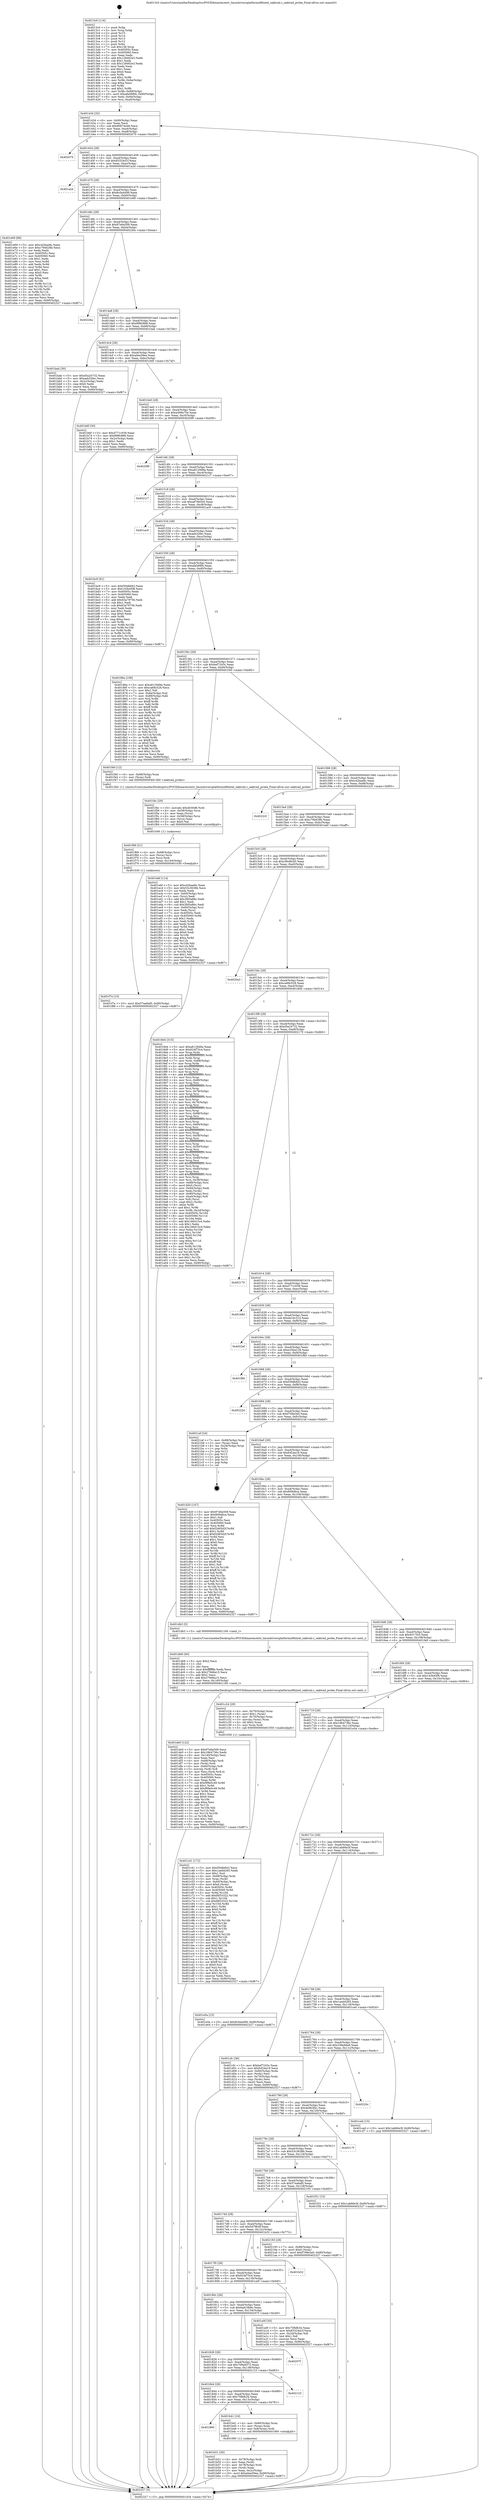 digraph "0x4013c0" {
  label = "0x4013c0 (/mnt/c/Users/mathe/Desktop/tcc/POCII/binaries/extr_linuxdriversplatformx86intel_oaktrail.c_oaktrail_probe_Final-ollvm.out::main(0))"
  labelloc = "t"
  node[shape=record]

  Entry [label="",width=0.3,height=0.3,shape=circle,fillcolor=black,style=filled]
  "0x401434" [label="{
     0x401434 [32]\l
     | [instrs]\l
     &nbsp;&nbsp;0x401434 \<+6\>: mov -0x90(%rbp),%eax\l
     &nbsp;&nbsp;0x40143a \<+2\>: mov %eax,%ecx\l
     &nbsp;&nbsp;0x40143c \<+6\>: sub $0x8067dcb8,%ecx\l
     &nbsp;&nbsp;0x401442 \<+6\>: mov %eax,-0xa4(%rbp)\l
     &nbsp;&nbsp;0x401448 \<+6\>: mov %ecx,-0xa8(%rbp)\l
     &nbsp;&nbsp;0x40144e \<+6\>: je 0000000000402070 \<main+0xcb0\>\l
  }"]
  "0x402070" [label="{
     0x402070\l
  }", style=dashed]
  "0x401454" [label="{
     0x401454 [28]\l
     | [instrs]\l
     &nbsp;&nbsp;0x401454 \<+5\>: jmp 0000000000401459 \<main+0x99\>\l
     &nbsp;&nbsp;0x401459 \<+6\>: mov -0xa4(%rbp),%eax\l
     &nbsp;&nbsp;0x40145f \<+5\>: sub $0x83324d1f,%eax\l
     &nbsp;&nbsp;0x401464 \<+6\>: mov %eax,-0xac(%rbp)\l
     &nbsp;&nbsp;0x40146a \<+6\>: je 0000000000401a2d \<main+0x66d\>\l
  }"]
  Exit [label="",width=0.3,height=0.3,shape=circle,fillcolor=black,style=filled,peripheries=2]
  "0x401a2d" [label="{
     0x401a2d\l
  }", style=dashed]
  "0x401470" [label="{
     0x401470 [28]\l
     | [instrs]\l
     &nbsp;&nbsp;0x401470 \<+5\>: jmp 0000000000401475 \<main+0xb5\>\l
     &nbsp;&nbsp;0x401475 \<+6\>: mov -0xa4(%rbp),%eax\l
     &nbsp;&nbsp;0x40147b \<+5\>: sub $0x8c0a4499,%eax\l
     &nbsp;&nbsp;0x401480 \<+6\>: mov %eax,-0xb0(%rbp)\l
     &nbsp;&nbsp;0x401486 \<+6\>: je 0000000000401e69 \<main+0xaa9\>\l
  }"]
  "0x401f7e" [label="{
     0x401f7e [15]\l
     | [instrs]\l
     &nbsp;&nbsp;0x401f7e \<+10\>: movl $0x57ea6af0,-0x90(%rbp)\l
     &nbsp;&nbsp;0x401f88 \<+5\>: jmp 0000000000402327 \<main+0xf67\>\l
  }"]
  "0x401e69" [label="{
     0x401e69 [86]\l
     | [instrs]\l
     &nbsp;&nbsp;0x401e69 \<+5\>: mov $0xc42bae8c,%eax\l
     &nbsp;&nbsp;0x401e6e \<+5\>: mov $0xc79d428b,%ecx\l
     &nbsp;&nbsp;0x401e73 \<+2\>: xor %edx,%edx\l
     &nbsp;&nbsp;0x401e75 \<+7\>: mov 0x40505c,%esi\l
     &nbsp;&nbsp;0x401e7c \<+7\>: mov 0x405060,%edi\l
     &nbsp;&nbsp;0x401e83 \<+3\>: sub $0x1,%edx\l
     &nbsp;&nbsp;0x401e86 \<+3\>: mov %esi,%r8d\l
     &nbsp;&nbsp;0x401e89 \<+3\>: add %edx,%r8d\l
     &nbsp;&nbsp;0x401e8c \<+4\>: imul %r8d,%esi\l
     &nbsp;&nbsp;0x401e90 \<+3\>: and $0x1,%esi\l
     &nbsp;&nbsp;0x401e93 \<+3\>: cmp $0x0,%esi\l
     &nbsp;&nbsp;0x401e96 \<+4\>: sete %r9b\l
     &nbsp;&nbsp;0x401e9a \<+3\>: cmp $0xa,%edi\l
     &nbsp;&nbsp;0x401e9d \<+4\>: setl %r10b\l
     &nbsp;&nbsp;0x401ea1 \<+3\>: mov %r9b,%r11b\l
     &nbsp;&nbsp;0x401ea4 \<+3\>: and %r10b,%r11b\l
     &nbsp;&nbsp;0x401ea7 \<+3\>: xor %r10b,%r9b\l
     &nbsp;&nbsp;0x401eaa \<+3\>: or %r9b,%r11b\l
     &nbsp;&nbsp;0x401ead \<+4\>: test $0x1,%r11b\l
     &nbsp;&nbsp;0x401eb1 \<+3\>: cmovne %ecx,%eax\l
     &nbsp;&nbsp;0x401eb4 \<+6\>: mov %eax,-0x90(%rbp)\l
     &nbsp;&nbsp;0x401eba \<+5\>: jmp 0000000000402327 \<main+0xf67\>\l
  }"]
  "0x40148c" [label="{
     0x40148c [28]\l
     | [instrs]\l
     &nbsp;&nbsp;0x40148c \<+5\>: jmp 0000000000401491 \<main+0xd1\>\l
     &nbsp;&nbsp;0x401491 \<+6\>: mov -0xa4(%rbp),%eax\l
     &nbsp;&nbsp;0x401497 \<+5\>: sub $0x97e6a509,%eax\l
     &nbsp;&nbsp;0x40149c \<+6\>: mov %eax,-0xb4(%rbp)\l
     &nbsp;&nbsp;0x4014a2 \<+6\>: je 000000000040226a \<main+0xeaa\>\l
  }"]
  "0x401f69" [label="{
     0x401f69 [21]\l
     | [instrs]\l
     &nbsp;&nbsp;0x401f69 \<+4\>: mov -0x68(%rbp),%rcx\l
     &nbsp;&nbsp;0x401f6d \<+3\>: mov (%rcx),%rcx\l
     &nbsp;&nbsp;0x401f70 \<+3\>: mov %rcx,%rdi\l
     &nbsp;&nbsp;0x401f73 \<+6\>: mov %eax,-0x144(%rbp)\l
     &nbsp;&nbsp;0x401f79 \<+5\>: call 0000000000401030 \<free@plt\>\l
     | [calls]\l
     &nbsp;&nbsp;0x401030 \{1\} (unknown)\l
  }"]
  "0x40226a" [label="{
     0x40226a\l
  }", style=dashed]
  "0x4014a8" [label="{
     0x4014a8 [28]\l
     | [instrs]\l
     &nbsp;&nbsp;0x4014a8 \<+5\>: jmp 00000000004014ad \<main+0xed\>\l
     &nbsp;&nbsp;0x4014ad \<+6\>: mov -0xa4(%rbp),%eax\l
     &nbsp;&nbsp;0x4014b3 \<+5\>: sub $0x9f9fc888,%eax\l
     &nbsp;&nbsp;0x4014b8 \<+6\>: mov %eax,-0xb8(%rbp)\l
     &nbsp;&nbsp;0x4014be \<+6\>: je 0000000000401bab \<main+0x7eb\>\l
  }"]
  "0x401f4c" [label="{
     0x401f4c [29]\l
     | [instrs]\l
     &nbsp;&nbsp;0x401f4c \<+10\>: movabs $0x4030d6,%rdi\l
     &nbsp;&nbsp;0x401f56 \<+4\>: mov -0x58(%rbp),%rcx\l
     &nbsp;&nbsp;0x401f5a \<+2\>: mov %eax,(%rcx)\l
     &nbsp;&nbsp;0x401f5c \<+4\>: mov -0x58(%rbp),%rcx\l
     &nbsp;&nbsp;0x401f60 \<+2\>: mov (%rcx),%esi\l
     &nbsp;&nbsp;0x401f62 \<+2\>: mov $0x0,%al\l
     &nbsp;&nbsp;0x401f64 \<+5\>: call 0000000000401040 \<printf@plt\>\l
     | [calls]\l
     &nbsp;&nbsp;0x401040 \{1\} (unknown)\l
  }"]
  "0x401bab" [label="{
     0x401bab [30]\l
     | [instrs]\l
     &nbsp;&nbsp;0x401bab \<+5\>: mov $0xd5a24732,%eax\l
     &nbsp;&nbsp;0x401bb0 \<+5\>: mov $0xaeb32fec,%ecx\l
     &nbsp;&nbsp;0x401bb5 \<+3\>: mov -0x2c(%rbp),%edx\l
     &nbsp;&nbsp;0x401bb8 \<+3\>: cmp $0x0,%edx\l
     &nbsp;&nbsp;0x401bbb \<+3\>: cmove %ecx,%eax\l
     &nbsp;&nbsp;0x401bbe \<+6\>: mov %eax,-0x90(%rbp)\l
     &nbsp;&nbsp;0x401bc4 \<+5\>: jmp 0000000000402327 \<main+0xf67\>\l
  }"]
  "0x4014c4" [label="{
     0x4014c4 [28]\l
     | [instrs]\l
     &nbsp;&nbsp;0x4014c4 \<+5\>: jmp 00000000004014c9 \<main+0x109\>\l
     &nbsp;&nbsp;0x4014c9 \<+6\>: mov -0xa4(%rbp),%eax\l
     &nbsp;&nbsp;0x4014cf \<+5\>: sub $0xa0ee59ee,%eax\l
     &nbsp;&nbsp;0x4014d4 \<+6\>: mov %eax,-0xbc(%rbp)\l
     &nbsp;&nbsp;0x4014da \<+6\>: je 0000000000401b6f \<main+0x7af\>\l
  }"]
  "0x401de0" [label="{
     0x401de0 [122]\l
     | [instrs]\l
     &nbsp;&nbsp;0x401de0 \<+5\>: mov $0x97e6a509,%ecx\l
     &nbsp;&nbsp;0x401de5 \<+5\>: mov $0x1864736c,%edx\l
     &nbsp;&nbsp;0x401dea \<+6\>: mov -0x140(%rbp),%esi\l
     &nbsp;&nbsp;0x401df0 \<+3\>: imul %eax,%esi\l
     &nbsp;&nbsp;0x401df3 \<+4\>: mov -0x68(%rbp),%rdi\l
     &nbsp;&nbsp;0x401df7 \<+3\>: mov (%rdi),%rdi\l
     &nbsp;&nbsp;0x401dfa \<+4\>: mov -0x60(%rbp),%r8\l
     &nbsp;&nbsp;0x401dfe \<+3\>: movslq (%r8),%r8\l
     &nbsp;&nbsp;0x401e01 \<+4\>: mov %esi,(%rdi,%r8,4)\l
     &nbsp;&nbsp;0x401e05 \<+7\>: mov 0x40505c,%eax\l
     &nbsp;&nbsp;0x401e0c \<+7\>: mov 0x405060,%esi\l
     &nbsp;&nbsp;0x401e13 \<+3\>: mov %eax,%r9d\l
     &nbsp;&nbsp;0x401e16 \<+7\>: sub $0xf99e0c49,%r9d\l
     &nbsp;&nbsp;0x401e1d \<+4\>: sub $0x1,%r9d\l
     &nbsp;&nbsp;0x401e21 \<+7\>: add $0xf99e0c49,%r9d\l
     &nbsp;&nbsp;0x401e28 \<+4\>: imul %r9d,%eax\l
     &nbsp;&nbsp;0x401e2c \<+3\>: and $0x1,%eax\l
     &nbsp;&nbsp;0x401e2f \<+3\>: cmp $0x0,%eax\l
     &nbsp;&nbsp;0x401e32 \<+4\>: sete %r10b\l
     &nbsp;&nbsp;0x401e36 \<+3\>: cmp $0xa,%esi\l
     &nbsp;&nbsp;0x401e39 \<+4\>: setl %r11b\l
     &nbsp;&nbsp;0x401e3d \<+3\>: mov %r10b,%bl\l
     &nbsp;&nbsp;0x401e40 \<+3\>: and %r11b,%bl\l
     &nbsp;&nbsp;0x401e43 \<+3\>: xor %r11b,%r10b\l
     &nbsp;&nbsp;0x401e46 \<+3\>: or %r10b,%bl\l
     &nbsp;&nbsp;0x401e49 \<+3\>: test $0x1,%bl\l
     &nbsp;&nbsp;0x401e4c \<+3\>: cmovne %edx,%ecx\l
     &nbsp;&nbsp;0x401e4f \<+6\>: mov %ecx,-0x90(%rbp)\l
     &nbsp;&nbsp;0x401e55 \<+5\>: jmp 0000000000402327 \<main+0xf67\>\l
  }"]
  "0x401b6f" [label="{
     0x401b6f [30]\l
     | [instrs]\l
     &nbsp;&nbsp;0x401b6f \<+5\>: mov $0xd771c039,%eax\l
     &nbsp;&nbsp;0x401b74 \<+5\>: mov $0x9f9fc888,%ecx\l
     &nbsp;&nbsp;0x401b79 \<+3\>: mov -0x2c(%rbp),%edx\l
     &nbsp;&nbsp;0x401b7c \<+3\>: cmp $0x1,%edx\l
     &nbsp;&nbsp;0x401b7f \<+3\>: cmovl %ecx,%eax\l
     &nbsp;&nbsp;0x401b82 \<+6\>: mov %eax,-0x90(%rbp)\l
     &nbsp;&nbsp;0x401b88 \<+5\>: jmp 0000000000402327 \<main+0xf67\>\l
  }"]
  "0x4014e0" [label="{
     0x4014e0 [28]\l
     | [instrs]\l
     &nbsp;&nbsp;0x4014e0 \<+5\>: jmp 00000000004014e5 \<main+0x125\>\l
     &nbsp;&nbsp;0x4014e5 \<+6\>: mov -0xa4(%rbp),%eax\l
     &nbsp;&nbsp;0x4014eb \<+5\>: sub $0xa499a75e,%eax\l
     &nbsp;&nbsp;0x4014f0 \<+6\>: mov %eax,-0xc0(%rbp)\l
     &nbsp;&nbsp;0x4014f6 \<+6\>: je 00000000004020f9 \<main+0xd39\>\l
  }"]
  "0x401db8" [label="{
     0x401db8 [40]\l
     | [instrs]\l
     &nbsp;&nbsp;0x401db8 \<+5\>: mov $0x2,%ecx\l
     &nbsp;&nbsp;0x401dbd \<+1\>: cltd\l
     &nbsp;&nbsp;0x401dbe \<+2\>: idiv %ecx\l
     &nbsp;&nbsp;0x401dc0 \<+6\>: imul $0xfffffffe,%edx,%ecx\l
     &nbsp;&nbsp;0x401dc6 \<+6\>: sub $0x279d6a15,%ecx\l
     &nbsp;&nbsp;0x401dcc \<+3\>: add $0x1,%ecx\l
     &nbsp;&nbsp;0x401dcf \<+6\>: add $0x279d6a15,%ecx\l
     &nbsp;&nbsp;0x401dd5 \<+6\>: mov %ecx,-0x140(%rbp)\l
     &nbsp;&nbsp;0x401ddb \<+5\>: call 0000000000401160 \<next_i\>\l
     | [calls]\l
     &nbsp;&nbsp;0x401160 \{1\} (/mnt/c/Users/mathe/Desktop/tcc/POCII/binaries/extr_linuxdriversplatformx86intel_oaktrail.c_oaktrail_probe_Final-ollvm.out::next_i)\l
  }"]
  "0x4020f9" [label="{
     0x4020f9\l
  }", style=dashed]
  "0x4014fc" [label="{
     0x4014fc [28]\l
     | [instrs]\l
     &nbsp;&nbsp;0x4014fc \<+5\>: jmp 0000000000401501 \<main+0x141\>\l
     &nbsp;&nbsp;0x401501 \<+6\>: mov -0xa4(%rbp),%eax\l
     &nbsp;&nbsp;0x401507 \<+5\>: sub $0xa8129d9a,%eax\l
     &nbsp;&nbsp;0x40150c \<+6\>: mov %eax,-0xc4(%rbp)\l
     &nbsp;&nbsp;0x401512 \<+6\>: je 00000000004021c7 \<main+0xe07\>\l
  }"]
  "0x401c41" [label="{
     0x401c41 [172]\l
     | [instrs]\l
     &nbsp;&nbsp;0x401c41 \<+5\>: mov $0xf30db843,%ecx\l
     &nbsp;&nbsp;0x401c46 \<+5\>: mov $0x1aed4265,%edx\l
     &nbsp;&nbsp;0x401c4b \<+3\>: mov $0x1,%sil\l
     &nbsp;&nbsp;0x401c4e \<+4\>: mov -0x68(%rbp),%rdi\l
     &nbsp;&nbsp;0x401c52 \<+3\>: mov %rax,(%rdi)\l
     &nbsp;&nbsp;0x401c55 \<+4\>: mov -0x60(%rbp),%rax\l
     &nbsp;&nbsp;0x401c59 \<+6\>: movl $0x0,(%rax)\l
     &nbsp;&nbsp;0x401c5f \<+8\>: mov 0x40505c,%r8d\l
     &nbsp;&nbsp;0x401c67 \<+8\>: mov 0x405060,%r9d\l
     &nbsp;&nbsp;0x401c6f \<+3\>: mov %r8d,%r10d\l
     &nbsp;&nbsp;0x401c72 \<+7\>: add $0xfdf33322,%r10d\l
     &nbsp;&nbsp;0x401c79 \<+4\>: sub $0x1,%r10d\l
     &nbsp;&nbsp;0x401c7d \<+7\>: sub $0xfdf33322,%r10d\l
     &nbsp;&nbsp;0x401c84 \<+4\>: imul %r10d,%r8d\l
     &nbsp;&nbsp;0x401c88 \<+4\>: and $0x1,%r8d\l
     &nbsp;&nbsp;0x401c8c \<+4\>: cmp $0x0,%r8d\l
     &nbsp;&nbsp;0x401c90 \<+4\>: sete %r11b\l
     &nbsp;&nbsp;0x401c94 \<+4\>: cmp $0xa,%r9d\l
     &nbsp;&nbsp;0x401c98 \<+3\>: setl %bl\l
     &nbsp;&nbsp;0x401c9b \<+3\>: mov %r11b,%r14b\l
     &nbsp;&nbsp;0x401c9e \<+4\>: xor $0xff,%r14b\l
     &nbsp;&nbsp;0x401ca2 \<+3\>: mov %bl,%r15b\l
     &nbsp;&nbsp;0x401ca5 \<+4\>: xor $0xff,%r15b\l
     &nbsp;&nbsp;0x401ca9 \<+4\>: xor $0x0,%sil\l
     &nbsp;&nbsp;0x401cad \<+3\>: mov %r14b,%r12b\l
     &nbsp;&nbsp;0x401cb0 \<+4\>: and $0x0,%r12b\l
     &nbsp;&nbsp;0x401cb4 \<+3\>: and %sil,%r11b\l
     &nbsp;&nbsp;0x401cb7 \<+3\>: mov %r15b,%r13b\l
     &nbsp;&nbsp;0x401cba \<+4\>: and $0x0,%r13b\l
     &nbsp;&nbsp;0x401cbe \<+3\>: and %sil,%bl\l
     &nbsp;&nbsp;0x401cc1 \<+3\>: or %r11b,%r12b\l
     &nbsp;&nbsp;0x401cc4 \<+3\>: or %bl,%r13b\l
     &nbsp;&nbsp;0x401cc7 \<+3\>: xor %r13b,%r12b\l
     &nbsp;&nbsp;0x401cca \<+3\>: or %r15b,%r14b\l
     &nbsp;&nbsp;0x401ccd \<+4\>: xor $0xff,%r14b\l
     &nbsp;&nbsp;0x401cd1 \<+4\>: or $0x0,%sil\l
     &nbsp;&nbsp;0x401cd5 \<+3\>: and %sil,%r14b\l
     &nbsp;&nbsp;0x401cd8 \<+3\>: or %r14b,%r12b\l
     &nbsp;&nbsp;0x401cdb \<+4\>: test $0x1,%r12b\l
     &nbsp;&nbsp;0x401cdf \<+3\>: cmovne %edx,%ecx\l
     &nbsp;&nbsp;0x401ce2 \<+6\>: mov %ecx,-0x90(%rbp)\l
     &nbsp;&nbsp;0x401ce8 \<+5\>: jmp 0000000000402327 \<main+0xf67\>\l
  }"]
  "0x4021c7" [label="{
     0x4021c7\l
  }", style=dashed]
  "0x401518" [label="{
     0x401518 [28]\l
     | [instrs]\l
     &nbsp;&nbsp;0x401518 \<+5\>: jmp 000000000040151d \<main+0x15d\>\l
     &nbsp;&nbsp;0x40151d \<+6\>: mov -0xa4(%rbp),%eax\l
     &nbsp;&nbsp;0x401523 \<+5\>: sub $0xa878b5c0,%eax\l
     &nbsp;&nbsp;0x401528 \<+6\>: mov %eax,-0xc8(%rbp)\l
     &nbsp;&nbsp;0x40152e \<+6\>: je 0000000000401ac0 \<main+0x700\>\l
  }"]
  "0x401b51" [label="{
     0x401b51 [30]\l
     | [instrs]\l
     &nbsp;&nbsp;0x401b51 \<+4\>: mov -0x78(%rbp),%rdi\l
     &nbsp;&nbsp;0x401b55 \<+2\>: mov %eax,(%rdi)\l
     &nbsp;&nbsp;0x401b57 \<+4\>: mov -0x78(%rbp),%rdi\l
     &nbsp;&nbsp;0x401b5b \<+2\>: mov (%rdi),%eax\l
     &nbsp;&nbsp;0x401b5d \<+3\>: mov %eax,-0x2c(%rbp)\l
     &nbsp;&nbsp;0x401b60 \<+10\>: movl $0xa0ee59ee,-0x90(%rbp)\l
     &nbsp;&nbsp;0x401b6a \<+5\>: jmp 0000000000402327 \<main+0xf67\>\l
  }"]
  "0x401ac0" [label="{
     0x401ac0\l
  }", style=dashed]
  "0x401534" [label="{
     0x401534 [28]\l
     | [instrs]\l
     &nbsp;&nbsp;0x401534 \<+5\>: jmp 0000000000401539 \<main+0x179\>\l
     &nbsp;&nbsp;0x401539 \<+6\>: mov -0xa4(%rbp),%eax\l
     &nbsp;&nbsp;0x40153f \<+5\>: sub $0xaeb32fec,%eax\l
     &nbsp;&nbsp;0x401544 \<+6\>: mov %eax,-0xcc(%rbp)\l
     &nbsp;&nbsp;0x40154a \<+6\>: je 0000000000401bc9 \<main+0x809\>\l
  }"]
  "0x401860" [label="{
     0x401860\l
  }", style=dashed]
  "0x401bc9" [label="{
     0x401bc9 [91]\l
     | [instrs]\l
     &nbsp;&nbsp;0x401bc9 \<+5\>: mov $0xf30db843,%eax\l
     &nbsp;&nbsp;0x401bce \<+5\>: mov $0x143b45f8,%ecx\l
     &nbsp;&nbsp;0x401bd3 \<+7\>: mov 0x40505c,%edx\l
     &nbsp;&nbsp;0x401bda \<+7\>: mov 0x405060,%esi\l
     &nbsp;&nbsp;0x401be1 \<+2\>: mov %edx,%edi\l
     &nbsp;&nbsp;0x401be3 \<+6\>: add $0x63a79756,%edi\l
     &nbsp;&nbsp;0x401be9 \<+3\>: sub $0x1,%edi\l
     &nbsp;&nbsp;0x401bec \<+6\>: sub $0x63a79756,%edi\l
     &nbsp;&nbsp;0x401bf2 \<+3\>: imul %edi,%edx\l
     &nbsp;&nbsp;0x401bf5 \<+3\>: and $0x1,%edx\l
     &nbsp;&nbsp;0x401bf8 \<+3\>: cmp $0x0,%edx\l
     &nbsp;&nbsp;0x401bfb \<+4\>: sete %r8b\l
     &nbsp;&nbsp;0x401bff \<+3\>: cmp $0xa,%esi\l
     &nbsp;&nbsp;0x401c02 \<+4\>: setl %r9b\l
     &nbsp;&nbsp;0x401c06 \<+3\>: mov %r8b,%r10b\l
     &nbsp;&nbsp;0x401c09 \<+3\>: and %r9b,%r10b\l
     &nbsp;&nbsp;0x401c0c \<+3\>: xor %r9b,%r8b\l
     &nbsp;&nbsp;0x401c0f \<+3\>: or %r8b,%r10b\l
     &nbsp;&nbsp;0x401c12 \<+4\>: test $0x1,%r10b\l
     &nbsp;&nbsp;0x401c16 \<+3\>: cmovne %ecx,%eax\l
     &nbsp;&nbsp;0x401c19 \<+6\>: mov %eax,-0x90(%rbp)\l
     &nbsp;&nbsp;0x401c1f \<+5\>: jmp 0000000000402327 \<main+0xf67\>\l
  }"]
  "0x401550" [label="{
     0x401550 [28]\l
     | [instrs]\l
     &nbsp;&nbsp;0x401550 \<+5\>: jmp 0000000000401555 \<main+0x195\>\l
     &nbsp;&nbsp;0x401555 \<+6\>: mov -0xa4(%rbp),%eax\l
     &nbsp;&nbsp;0x40155b \<+5\>: sub $0xafa588f4,%eax\l
     &nbsp;&nbsp;0x401560 \<+6\>: mov %eax,-0xd0(%rbp)\l
     &nbsp;&nbsp;0x401566 \<+6\>: je 000000000040186a \<main+0x4aa\>\l
  }"]
  "0x401b41" [label="{
     0x401b41 [16]\l
     | [instrs]\l
     &nbsp;&nbsp;0x401b41 \<+4\>: mov -0x80(%rbp),%rax\l
     &nbsp;&nbsp;0x401b45 \<+3\>: mov (%rax),%rax\l
     &nbsp;&nbsp;0x401b48 \<+4\>: mov 0x8(%rax),%rdi\l
     &nbsp;&nbsp;0x401b4c \<+5\>: call 0000000000401060 \<atoi@plt\>\l
     | [calls]\l
     &nbsp;&nbsp;0x401060 \{1\} (unknown)\l
  }"]
  "0x40186a" [label="{
     0x40186a [106]\l
     | [instrs]\l
     &nbsp;&nbsp;0x40186a \<+5\>: mov $0xa8129d9a,%eax\l
     &nbsp;&nbsp;0x40186f \<+5\>: mov $0xca68c528,%ecx\l
     &nbsp;&nbsp;0x401874 \<+2\>: mov $0x1,%dl\l
     &nbsp;&nbsp;0x401876 \<+7\>: mov -0x8a(%rbp),%sil\l
     &nbsp;&nbsp;0x40187d \<+7\>: mov -0x89(%rbp),%dil\l
     &nbsp;&nbsp;0x401884 \<+3\>: mov %sil,%r8b\l
     &nbsp;&nbsp;0x401887 \<+4\>: xor $0xff,%r8b\l
     &nbsp;&nbsp;0x40188b \<+3\>: mov %dil,%r9b\l
     &nbsp;&nbsp;0x40188e \<+4\>: xor $0xff,%r9b\l
     &nbsp;&nbsp;0x401892 \<+3\>: xor $0x0,%dl\l
     &nbsp;&nbsp;0x401895 \<+3\>: mov %r8b,%r10b\l
     &nbsp;&nbsp;0x401898 \<+4\>: and $0x0,%r10b\l
     &nbsp;&nbsp;0x40189c \<+3\>: and %dl,%sil\l
     &nbsp;&nbsp;0x40189f \<+3\>: mov %r9b,%r11b\l
     &nbsp;&nbsp;0x4018a2 \<+4\>: and $0x0,%r11b\l
     &nbsp;&nbsp;0x4018a6 \<+3\>: and %dl,%dil\l
     &nbsp;&nbsp;0x4018a9 \<+3\>: or %sil,%r10b\l
     &nbsp;&nbsp;0x4018ac \<+3\>: or %dil,%r11b\l
     &nbsp;&nbsp;0x4018af \<+3\>: xor %r11b,%r10b\l
     &nbsp;&nbsp;0x4018b2 \<+3\>: or %r9b,%r8b\l
     &nbsp;&nbsp;0x4018b5 \<+4\>: xor $0xff,%r8b\l
     &nbsp;&nbsp;0x4018b9 \<+3\>: or $0x0,%dl\l
     &nbsp;&nbsp;0x4018bc \<+3\>: and %dl,%r8b\l
     &nbsp;&nbsp;0x4018bf \<+3\>: or %r8b,%r10b\l
     &nbsp;&nbsp;0x4018c2 \<+4\>: test $0x1,%r10b\l
     &nbsp;&nbsp;0x4018c6 \<+3\>: cmovne %ecx,%eax\l
     &nbsp;&nbsp;0x4018c9 \<+6\>: mov %eax,-0x90(%rbp)\l
     &nbsp;&nbsp;0x4018cf \<+5\>: jmp 0000000000402327 \<main+0xf67\>\l
  }"]
  "0x40156c" [label="{
     0x40156c [28]\l
     | [instrs]\l
     &nbsp;&nbsp;0x40156c \<+5\>: jmp 0000000000401571 \<main+0x1b1\>\l
     &nbsp;&nbsp;0x401571 \<+6\>: mov -0xa4(%rbp),%eax\l
     &nbsp;&nbsp;0x401577 \<+5\>: sub $0xbef7243c,%eax\l
     &nbsp;&nbsp;0x40157c \<+6\>: mov %eax,-0xd4(%rbp)\l
     &nbsp;&nbsp;0x401582 \<+6\>: je 0000000000401f40 \<main+0xb80\>\l
  }"]
  "0x402327" [label="{
     0x402327 [5]\l
     | [instrs]\l
     &nbsp;&nbsp;0x402327 \<+5\>: jmp 0000000000401434 \<main+0x74\>\l
  }"]
  "0x4013c0" [label="{
     0x4013c0 [116]\l
     | [instrs]\l
     &nbsp;&nbsp;0x4013c0 \<+1\>: push %rbp\l
     &nbsp;&nbsp;0x4013c1 \<+3\>: mov %rsp,%rbp\l
     &nbsp;&nbsp;0x4013c4 \<+2\>: push %r15\l
     &nbsp;&nbsp;0x4013c6 \<+2\>: push %r14\l
     &nbsp;&nbsp;0x4013c8 \<+2\>: push %r13\l
     &nbsp;&nbsp;0x4013ca \<+2\>: push %r12\l
     &nbsp;&nbsp;0x4013cc \<+1\>: push %rbx\l
     &nbsp;&nbsp;0x4013cd \<+7\>: sub $0x138,%rsp\l
     &nbsp;&nbsp;0x4013d4 \<+7\>: mov 0x40505c,%eax\l
     &nbsp;&nbsp;0x4013db \<+7\>: mov 0x405060,%ecx\l
     &nbsp;&nbsp;0x4013e2 \<+2\>: mov %eax,%edx\l
     &nbsp;&nbsp;0x4013e4 \<+6\>: add $0x128462e3,%edx\l
     &nbsp;&nbsp;0x4013ea \<+3\>: sub $0x1,%edx\l
     &nbsp;&nbsp;0x4013ed \<+6\>: sub $0x128462e3,%edx\l
     &nbsp;&nbsp;0x4013f3 \<+3\>: imul %edx,%eax\l
     &nbsp;&nbsp;0x4013f6 \<+3\>: and $0x1,%eax\l
     &nbsp;&nbsp;0x4013f9 \<+3\>: cmp $0x0,%eax\l
     &nbsp;&nbsp;0x4013fc \<+4\>: sete %r8b\l
     &nbsp;&nbsp;0x401400 \<+4\>: and $0x1,%r8b\l
     &nbsp;&nbsp;0x401404 \<+7\>: mov %r8b,-0x8a(%rbp)\l
     &nbsp;&nbsp;0x40140b \<+3\>: cmp $0xa,%ecx\l
     &nbsp;&nbsp;0x40140e \<+4\>: setl %r8b\l
     &nbsp;&nbsp;0x401412 \<+4\>: and $0x1,%r8b\l
     &nbsp;&nbsp;0x401416 \<+7\>: mov %r8b,-0x89(%rbp)\l
     &nbsp;&nbsp;0x40141d \<+10\>: movl $0xafa588f4,-0x90(%rbp)\l
     &nbsp;&nbsp;0x401427 \<+6\>: mov %edi,-0x94(%rbp)\l
     &nbsp;&nbsp;0x40142d \<+7\>: mov %rsi,-0xa0(%rbp)\l
  }"]
  "0x401844" [label="{
     0x401844 [28]\l
     | [instrs]\l
     &nbsp;&nbsp;0x401844 \<+5\>: jmp 0000000000401849 \<main+0x489\>\l
     &nbsp;&nbsp;0x401849 \<+6\>: mov -0xa4(%rbp),%eax\l
     &nbsp;&nbsp;0x40184f \<+5\>: sub $0x75fbfb34,%eax\l
     &nbsp;&nbsp;0x401854 \<+6\>: mov %eax,-0x13c(%rbp)\l
     &nbsp;&nbsp;0x40185a \<+6\>: je 0000000000401b41 \<main+0x781\>\l
  }"]
  "0x401f40" [label="{
     0x401f40 [12]\l
     | [instrs]\l
     &nbsp;&nbsp;0x401f40 \<+4\>: mov -0x68(%rbp),%rax\l
     &nbsp;&nbsp;0x401f44 \<+3\>: mov (%rax),%rdi\l
     &nbsp;&nbsp;0x401f47 \<+5\>: call 00000000004013b0 \<oaktrail_probe\>\l
     | [calls]\l
     &nbsp;&nbsp;0x4013b0 \{1\} (/mnt/c/Users/mathe/Desktop/tcc/POCII/binaries/extr_linuxdriversplatformx86intel_oaktrail.c_oaktrail_probe_Final-ollvm.out::oaktrail_probe)\l
  }"]
  "0x401588" [label="{
     0x401588 [28]\l
     | [instrs]\l
     &nbsp;&nbsp;0x401588 \<+5\>: jmp 000000000040158d \<main+0x1cd\>\l
     &nbsp;&nbsp;0x40158d \<+6\>: mov -0xa4(%rbp),%eax\l
     &nbsp;&nbsp;0x401593 \<+5\>: sub $0xc42bae8c,%eax\l
     &nbsp;&nbsp;0x401598 \<+6\>: mov %eax,-0xd8(%rbp)\l
     &nbsp;&nbsp;0x40159e \<+6\>: je 00000000004022c5 \<main+0xf05\>\l
  }"]
  "0x402123" [label="{
     0x402123\l
  }", style=dashed]
  "0x4022c5" [label="{
     0x4022c5\l
  }", style=dashed]
  "0x4015a4" [label="{
     0x4015a4 [28]\l
     | [instrs]\l
     &nbsp;&nbsp;0x4015a4 \<+5\>: jmp 00000000004015a9 \<main+0x1e9\>\l
     &nbsp;&nbsp;0x4015a9 \<+6\>: mov -0xa4(%rbp),%eax\l
     &nbsp;&nbsp;0x4015af \<+5\>: sub $0xc79d428b,%eax\l
     &nbsp;&nbsp;0x4015b4 \<+6\>: mov %eax,-0xdc(%rbp)\l
     &nbsp;&nbsp;0x4015ba \<+6\>: je 0000000000401ebf \<main+0xaff\>\l
  }"]
  "0x401828" [label="{
     0x401828 [28]\l
     | [instrs]\l
     &nbsp;&nbsp;0x401828 \<+5\>: jmp 000000000040182d \<main+0x46d\>\l
     &nbsp;&nbsp;0x40182d \<+6\>: mov -0xa4(%rbp),%eax\l
     &nbsp;&nbsp;0x401833 \<+5\>: sub $0x709a9372,%eax\l
     &nbsp;&nbsp;0x401838 \<+6\>: mov %eax,-0x138(%rbp)\l
     &nbsp;&nbsp;0x40183e \<+6\>: je 0000000000402123 \<main+0xd63\>\l
  }"]
  "0x401ebf" [label="{
     0x401ebf [114]\l
     | [instrs]\l
     &nbsp;&nbsp;0x401ebf \<+5\>: mov $0xc42bae8c,%eax\l
     &nbsp;&nbsp;0x401ec4 \<+5\>: mov $0x53c3638b,%ecx\l
     &nbsp;&nbsp;0x401ec9 \<+2\>: xor %edx,%edx\l
     &nbsp;&nbsp;0x401ecb \<+4\>: mov -0x60(%rbp),%rsi\l
     &nbsp;&nbsp;0x401ecf \<+2\>: mov (%rsi),%edi\l
     &nbsp;&nbsp;0x401ed1 \<+6\>: add $0x3fd5a86c,%edi\l
     &nbsp;&nbsp;0x401ed7 \<+3\>: add $0x1,%edi\l
     &nbsp;&nbsp;0x401eda \<+6\>: sub $0x3fd5a86c,%edi\l
     &nbsp;&nbsp;0x401ee0 \<+4\>: mov -0x60(%rbp),%rsi\l
     &nbsp;&nbsp;0x401ee4 \<+2\>: mov %edi,(%rsi)\l
     &nbsp;&nbsp;0x401ee6 \<+7\>: mov 0x40505c,%edi\l
     &nbsp;&nbsp;0x401eed \<+8\>: mov 0x405060,%r8d\l
     &nbsp;&nbsp;0x401ef5 \<+3\>: sub $0x1,%edx\l
     &nbsp;&nbsp;0x401ef8 \<+3\>: mov %edi,%r9d\l
     &nbsp;&nbsp;0x401efb \<+3\>: add %edx,%r9d\l
     &nbsp;&nbsp;0x401efe \<+4\>: imul %r9d,%edi\l
     &nbsp;&nbsp;0x401f02 \<+3\>: and $0x1,%edi\l
     &nbsp;&nbsp;0x401f05 \<+3\>: cmp $0x0,%edi\l
     &nbsp;&nbsp;0x401f08 \<+4\>: sete %r10b\l
     &nbsp;&nbsp;0x401f0c \<+4\>: cmp $0xa,%r8d\l
     &nbsp;&nbsp;0x401f10 \<+4\>: setl %r11b\l
     &nbsp;&nbsp;0x401f14 \<+3\>: mov %r10b,%bl\l
     &nbsp;&nbsp;0x401f17 \<+3\>: and %r11b,%bl\l
     &nbsp;&nbsp;0x401f1a \<+3\>: xor %r11b,%r10b\l
     &nbsp;&nbsp;0x401f1d \<+3\>: or %r10b,%bl\l
     &nbsp;&nbsp;0x401f20 \<+3\>: test $0x1,%bl\l
     &nbsp;&nbsp;0x401f23 \<+3\>: cmovne %ecx,%eax\l
     &nbsp;&nbsp;0x401f26 \<+6\>: mov %eax,-0x90(%rbp)\l
     &nbsp;&nbsp;0x401f2c \<+5\>: jmp 0000000000402327 \<main+0xf67\>\l
  }"]
  "0x4015c0" [label="{
     0x4015c0 [28]\l
     | [instrs]\l
     &nbsp;&nbsp;0x4015c0 \<+5\>: jmp 00000000004015c5 \<main+0x205\>\l
     &nbsp;&nbsp;0x4015c5 \<+6\>: mov -0xa4(%rbp),%eax\l
     &nbsp;&nbsp;0x4015cb \<+5\>: sub $0xc9b48c45,%eax\l
     &nbsp;&nbsp;0x4015d0 \<+6\>: mov %eax,-0xe0(%rbp)\l
     &nbsp;&nbsp;0x4015d6 \<+6\>: je 00000000004020a3 \<main+0xce3\>\l
  }"]
  "0x40207f" [label="{
     0x40207f\l
  }", style=dashed]
  "0x4020a3" [label="{
     0x4020a3\l
  }", style=dashed]
  "0x4015dc" [label="{
     0x4015dc [28]\l
     | [instrs]\l
     &nbsp;&nbsp;0x4015dc \<+5\>: jmp 00000000004015e1 \<main+0x221\>\l
     &nbsp;&nbsp;0x4015e1 \<+6\>: mov -0xa4(%rbp),%eax\l
     &nbsp;&nbsp;0x4015e7 \<+5\>: sub $0xca68c528,%eax\l
     &nbsp;&nbsp;0x4015ec \<+6\>: mov %eax,-0xe4(%rbp)\l
     &nbsp;&nbsp;0x4015f2 \<+6\>: je 00000000004018d4 \<main+0x514\>\l
  }"]
  "0x40180c" [label="{
     0x40180c [28]\l
     | [instrs]\l
     &nbsp;&nbsp;0x40180c \<+5\>: jmp 0000000000401811 \<main+0x451\>\l
     &nbsp;&nbsp;0x401811 \<+6\>: mov -0xa4(%rbp),%eax\l
     &nbsp;&nbsp;0x401817 \<+5\>: sub $0x6ad19b9c,%eax\l
     &nbsp;&nbsp;0x40181c \<+6\>: mov %eax,-0x134(%rbp)\l
     &nbsp;&nbsp;0x401822 \<+6\>: je 000000000040207f \<main+0xcbf\>\l
  }"]
  "0x4018d4" [label="{
     0x4018d4 [315]\l
     | [instrs]\l
     &nbsp;&nbsp;0x4018d4 \<+5\>: mov $0xa8129d9a,%eax\l
     &nbsp;&nbsp;0x4018d9 \<+5\>: mov $0x624f75c4,%ecx\l
     &nbsp;&nbsp;0x4018de \<+3\>: mov %rsp,%rdx\l
     &nbsp;&nbsp;0x4018e1 \<+4\>: add $0xfffffffffffffff0,%rdx\l
     &nbsp;&nbsp;0x4018e5 \<+3\>: mov %rdx,%rsp\l
     &nbsp;&nbsp;0x4018e8 \<+7\>: mov %rdx,-0x88(%rbp)\l
     &nbsp;&nbsp;0x4018ef \<+3\>: mov %rsp,%rdx\l
     &nbsp;&nbsp;0x4018f2 \<+4\>: add $0xfffffffffffffff0,%rdx\l
     &nbsp;&nbsp;0x4018f6 \<+3\>: mov %rdx,%rsp\l
     &nbsp;&nbsp;0x4018f9 \<+3\>: mov %rsp,%rsi\l
     &nbsp;&nbsp;0x4018fc \<+4\>: add $0xfffffffffffffff0,%rsi\l
     &nbsp;&nbsp;0x401900 \<+3\>: mov %rsi,%rsp\l
     &nbsp;&nbsp;0x401903 \<+4\>: mov %rsi,-0x80(%rbp)\l
     &nbsp;&nbsp;0x401907 \<+3\>: mov %rsp,%rsi\l
     &nbsp;&nbsp;0x40190a \<+4\>: add $0xfffffffffffffff0,%rsi\l
     &nbsp;&nbsp;0x40190e \<+3\>: mov %rsi,%rsp\l
     &nbsp;&nbsp;0x401911 \<+4\>: mov %rsi,-0x78(%rbp)\l
     &nbsp;&nbsp;0x401915 \<+3\>: mov %rsp,%rsi\l
     &nbsp;&nbsp;0x401918 \<+4\>: add $0xfffffffffffffff0,%rsi\l
     &nbsp;&nbsp;0x40191c \<+3\>: mov %rsi,%rsp\l
     &nbsp;&nbsp;0x40191f \<+4\>: mov %rsi,-0x70(%rbp)\l
     &nbsp;&nbsp;0x401923 \<+3\>: mov %rsp,%rsi\l
     &nbsp;&nbsp;0x401926 \<+4\>: add $0xfffffffffffffff0,%rsi\l
     &nbsp;&nbsp;0x40192a \<+3\>: mov %rsi,%rsp\l
     &nbsp;&nbsp;0x40192d \<+4\>: mov %rsi,-0x68(%rbp)\l
     &nbsp;&nbsp;0x401931 \<+3\>: mov %rsp,%rsi\l
     &nbsp;&nbsp;0x401934 \<+4\>: add $0xfffffffffffffff0,%rsi\l
     &nbsp;&nbsp;0x401938 \<+3\>: mov %rsi,%rsp\l
     &nbsp;&nbsp;0x40193b \<+4\>: mov %rsi,-0x60(%rbp)\l
     &nbsp;&nbsp;0x40193f \<+3\>: mov %rsp,%rsi\l
     &nbsp;&nbsp;0x401942 \<+4\>: add $0xfffffffffffffff0,%rsi\l
     &nbsp;&nbsp;0x401946 \<+3\>: mov %rsi,%rsp\l
     &nbsp;&nbsp;0x401949 \<+4\>: mov %rsi,-0x58(%rbp)\l
     &nbsp;&nbsp;0x40194d \<+3\>: mov %rsp,%rsi\l
     &nbsp;&nbsp;0x401950 \<+4\>: add $0xfffffffffffffff0,%rsi\l
     &nbsp;&nbsp;0x401954 \<+3\>: mov %rsi,%rsp\l
     &nbsp;&nbsp;0x401957 \<+4\>: mov %rsi,-0x50(%rbp)\l
     &nbsp;&nbsp;0x40195b \<+3\>: mov %rsp,%rsi\l
     &nbsp;&nbsp;0x40195e \<+4\>: add $0xfffffffffffffff0,%rsi\l
     &nbsp;&nbsp;0x401962 \<+3\>: mov %rsi,%rsp\l
     &nbsp;&nbsp;0x401965 \<+4\>: mov %rsi,-0x48(%rbp)\l
     &nbsp;&nbsp;0x401969 \<+3\>: mov %rsp,%rsi\l
     &nbsp;&nbsp;0x40196c \<+4\>: add $0xfffffffffffffff0,%rsi\l
     &nbsp;&nbsp;0x401970 \<+3\>: mov %rsi,%rsp\l
     &nbsp;&nbsp;0x401973 \<+4\>: mov %rsi,-0x40(%rbp)\l
     &nbsp;&nbsp;0x401977 \<+3\>: mov %rsp,%rsi\l
     &nbsp;&nbsp;0x40197a \<+4\>: add $0xfffffffffffffff0,%rsi\l
     &nbsp;&nbsp;0x40197e \<+3\>: mov %rsi,%rsp\l
     &nbsp;&nbsp;0x401981 \<+4\>: mov %rsi,-0x38(%rbp)\l
     &nbsp;&nbsp;0x401985 \<+7\>: mov -0x88(%rbp),%rsi\l
     &nbsp;&nbsp;0x40198c \<+6\>: movl $0x0,(%rsi)\l
     &nbsp;&nbsp;0x401992 \<+6\>: mov -0x94(%rbp),%edi\l
     &nbsp;&nbsp;0x401998 \<+2\>: mov %edi,(%rdx)\l
     &nbsp;&nbsp;0x40199a \<+4\>: mov -0x80(%rbp),%rsi\l
     &nbsp;&nbsp;0x40199e \<+7\>: mov -0xa0(%rbp),%r8\l
     &nbsp;&nbsp;0x4019a5 \<+3\>: mov %r8,(%rsi)\l
     &nbsp;&nbsp;0x4019a8 \<+3\>: cmpl $0x2,(%rdx)\l
     &nbsp;&nbsp;0x4019ab \<+4\>: setne %r9b\l
     &nbsp;&nbsp;0x4019af \<+4\>: and $0x1,%r9b\l
     &nbsp;&nbsp;0x4019b3 \<+4\>: mov %r9b,-0x2d(%rbp)\l
     &nbsp;&nbsp;0x4019b7 \<+8\>: mov 0x40505c,%r10d\l
     &nbsp;&nbsp;0x4019bf \<+8\>: mov 0x405060,%r11d\l
     &nbsp;&nbsp;0x4019c7 \<+3\>: mov %r10d,%ebx\l
     &nbsp;&nbsp;0x4019ca \<+6\>: add $0x166415c4,%ebx\l
     &nbsp;&nbsp;0x4019d0 \<+3\>: sub $0x1,%ebx\l
     &nbsp;&nbsp;0x4019d3 \<+6\>: sub $0x166415c4,%ebx\l
     &nbsp;&nbsp;0x4019d9 \<+4\>: imul %ebx,%r10d\l
     &nbsp;&nbsp;0x4019dd \<+4\>: and $0x1,%r10d\l
     &nbsp;&nbsp;0x4019e1 \<+4\>: cmp $0x0,%r10d\l
     &nbsp;&nbsp;0x4019e5 \<+4\>: sete %r9b\l
     &nbsp;&nbsp;0x4019e9 \<+4\>: cmp $0xa,%r11d\l
     &nbsp;&nbsp;0x4019ed \<+4\>: setl %r14b\l
     &nbsp;&nbsp;0x4019f1 \<+3\>: mov %r9b,%r15b\l
     &nbsp;&nbsp;0x4019f4 \<+3\>: and %r14b,%r15b\l
     &nbsp;&nbsp;0x4019f7 \<+3\>: xor %r14b,%r9b\l
     &nbsp;&nbsp;0x4019fa \<+3\>: or %r9b,%r15b\l
     &nbsp;&nbsp;0x4019fd \<+4\>: test $0x1,%r15b\l
     &nbsp;&nbsp;0x401a01 \<+3\>: cmovne %ecx,%eax\l
     &nbsp;&nbsp;0x401a04 \<+6\>: mov %eax,-0x90(%rbp)\l
     &nbsp;&nbsp;0x401a0a \<+5\>: jmp 0000000000402327 \<main+0xf67\>\l
  }"]
  "0x4015f8" [label="{
     0x4015f8 [28]\l
     | [instrs]\l
     &nbsp;&nbsp;0x4015f8 \<+5\>: jmp 00000000004015fd \<main+0x23d\>\l
     &nbsp;&nbsp;0x4015fd \<+6\>: mov -0xa4(%rbp),%eax\l
     &nbsp;&nbsp;0x401603 \<+5\>: sub $0xd5a24732,%eax\l
     &nbsp;&nbsp;0x401608 \<+6\>: mov %eax,-0xe8(%rbp)\l
     &nbsp;&nbsp;0x40160e \<+6\>: je 0000000000402170 \<main+0xdb0\>\l
  }"]
  "0x401a0f" [label="{
     0x401a0f [30]\l
     | [instrs]\l
     &nbsp;&nbsp;0x401a0f \<+5\>: mov $0x75fbfb34,%eax\l
     &nbsp;&nbsp;0x401a14 \<+5\>: mov $0x83324d1f,%ecx\l
     &nbsp;&nbsp;0x401a19 \<+3\>: mov -0x2d(%rbp),%dl\l
     &nbsp;&nbsp;0x401a1c \<+3\>: test $0x1,%dl\l
     &nbsp;&nbsp;0x401a1f \<+3\>: cmovne %ecx,%eax\l
     &nbsp;&nbsp;0x401a22 \<+6\>: mov %eax,-0x90(%rbp)\l
     &nbsp;&nbsp;0x401a28 \<+5\>: jmp 0000000000402327 \<main+0xf67\>\l
  }"]
  "0x4017f0" [label="{
     0x4017f0 [28]\l
     | [instrs]\l
     &nbsp;&nbsp;0x4017f0 \<+5\>: jmp 00000000004017f5 \<main+0x435\>\l
     &nbsp;&nbsp;0x4017f5 \<+6\>: mov -0xa4(%rbp),%eax\l
     &nbsp;&nbsp;0x4017fb \<+5\>: sub $0x624f75c4,%eax\l
     &nbsp;&nbsp;0x401800 \<+6\>: mov %eax,-0x130(%rbp)\l
     &nbsp;&nbsp;0x401806 \<+6\>: je 0000000000401a0f \<main+0x64f\>\l
  }"]
  "0x402170" [label="{
     0x402170\l
  }", style=dashed]
  "0x401614" [label="{
     0x401614 [28]\l
     | [instrs]\l
     &nbsp;&nbsp;0x401614 \<+5\>: jmp 0000000000401619 \<main+0x259\>\l
     &nbsp;&nbsp;0x401619 \<+6\>: mov -0xa4(%rbp),%eax\l
     &nbsp;&nbsp;0x40161f \<+5\>: sub $0xd771c039,%eax\l
     &nbsp;&nbsp;0x401624 \<+6\>: mov %eax,-0xec(%rbp)\l
     &nbsp;&nbsp;0x40162a \<+6\>: je 0000000000401b8d \<main+0x7cd\>\l
  }"]
  "0x401b32" [label="{
     0x401b32\l
  }", style=dashed]
  "0x401b8d" [label="{
     0x401b8d\l
  }", style=dashed]
  "0x401630" [label="{
     0x401630 [28]\l
     | [instrs]\l
     &nbsp;&nbsp;0x401630 \<+5\>: jmp 0000000000401635 \<main+0x275\>\l
     &nbsp;&nbsp;0x401635 \<+6\>: mov -0xa4(%rbp),%eax\l
     &nbsp;&nbsp;0x40163b \<+5\>: sub $0xda1bc314,%eax\l
     &nbsp;&nbsp;0x401640 \<+6\>: mov %eax,-0xf0(%rbp)\l
     &nbsp;&nbsp;0x401646 \<+6\>: je 00000000004022ef \<main+0xf2f\>\l
  }"]
  "0x4017d4" [label="{
     0x4017d4 [28]\l
     | [instrs]\l
     &nbsp;&nbsp;0x4017d4 \<+5\>: jmp 00000000004017d9 \<main+0x419\>\l
     &nbsp;&nbsp;0x4017d9 \<+6\>: mov -0xa4(%rbp),%eax\l
     &nbsp;&nbsp;0x4017df \<+5\>: sub $0x5d7ffc0f,%eax\l
     &nbsp;&nbsp;0x4017e4 \<+6\>: mov %eax,-0x12c(%rbp)\l
     &nbsp;&nbsp;0x4017ea \<+6\>: je 0000000000401b32 \<main+0x772\>\l
  }"]
  "0x4022ef" [label="{
     0x4022ef\l
  }", style=dashed]
  "0x40164c" [label="{
     0x40164c [28]\l
     | [instrs]\l
     &nbsp;&nbsp;0x40164c \<+5\>: jmp 0000000000401651 \<main+0x291\>\l
     &nbsp;&nbsp;0x401651 \<+6\>: mov -0xa4(%rbp),%eax\l
     &nbsp;&nbsp;0x401657 \<+5\>: sub $0xe25ba128,%eax\l
     &nbsp;&nbsp;0x40165c \<+6\>: mov %eax,-0xf4(%rbp)\l
     &nbsp;&nbsp;0x401662 \<+6\>: je 0000000000401f8d \<main+0xbcd\>\l
  }"]
  "0x402193" [label="{
     0x402193 [28]\l
     | [instrs]\l
     &nbsp;&nbsp;0x402193 \<+7\>: mov -0x88(%rbp),%rax\l
     &nbsp;&nbsp;0x40219a \<+6\>: movl $0x0,(%rax)\l
     &nbsp;&nbsp;0x4021a0 \<+10\>: movl $0xf708e3e0,-0x90(%rbp)\l
     &nbsp;&nbsp;0x4021aa \<+5\>: jmp 0000000000402327 \<main+0xf67\>\l
  }"]
  "0x401f8d" [label="{
     0x401f8d\l
  }", style=dashed]
  "0x401668" [label="{
     0x401668 [28]\l
     | [instrs]\l
     &nbsp;&nbsp;0x401668 \<+5\>: jmp 000000000040166d \<main+0x2ad\>\l
     &nbsp;&nbsp;0x40166d \<+6\>: mov -0xa4(%rbp),%eax\l
     &nbsp;&nbsp;0x401673 \<+5\>: sub $0xf30db843,%eax\l
     &nbsp;&nbsp;0x401678 \<+6\>: mov %eax,-0xf8(%rbp)\l
     &nbsp;&nbsp;0x40167e \<+6\>: je 000000000040222d \<main+0xe6d\>\l
  }"]
  "0x4017b8" [label="{
     0x4017b8 [28]\l
     | [instrs]\l
     &nbsp;&nbsp;0x4017b8 \<+5\>: jmp 00000000004017bd \<main+0x3fd\>\l
     &nbsp;&nbsp;0x4017bd \<+6\>: mov -0xa4(%rbp),%eax\l
     &nbsp;&nbsp;0x4017c3 \<+5\>: sub $0x57ea6af0,%eax\l
     &nbsp;&nbsp;0x4017c8 \<+6\>: mov %eax,-0x128(%rbp)\l
     &nbsp;&nbsp;0x4017ce \<+6\>: je 0000000000402193 \<main+0xdd3\>\l
  }"]
  "0x40222d" [label="{
     0x40222d\l
  }", style=dashed]
  "0x401684" [label="{
     0x401684 [28]\l
     | [instrs]\l
     &nbsp;&nbsp;0x401684 \<+5\>: jmp 0000000000401689 \<main+0x2c9\>\l
     &nbsp;&nbsp;0x401689 \<+6\>: mov -0xa4(%rbp),%eax\l
     &nbsp;&nbsp;0x40168f \<+5\>: sub $0xf708e3e0,%eax\l
     &nbsp;&nbsp;0x401694 \<+6\>: mov %eax,-0xfc(%rbp)\l
     &nbsp;&nbsp;0x40169a \<+6\>: je 00000000004021af \<main+0xdef\>\l
  }"]
  "0x401f31" [label="{
     0x401f31 [15]\l
     | [instrs]\l
     &nbsp;&nbsp;0x401f31 \<+10\>: movl $0x1ab66e3f,-0x90(%rbp)\l
     &nbsp;&nbsp;0x401f3b \<+5\>: jmp 0000000000402327 \<main+0xf67\>\l
  }"]
  "0x4021af" [label="{
     0x4021af [24]\l
     | [instrs]\l
     &nbsp;&nbsp;0x4021af \<+7\>: mov -0x88(%rbp),%rax\l
     &nbsp;&nbsp;0x4021b6 \<+2\>: mov (%rax),%eax\l
     &nbsp;&nbsp;0x4021b8 \<+4\>: lea -0x28(%rbp),%rsp\l
     &nbsp;&nbsp;0x4021bc \<+1\>: pop %rbx\l
     &nbsp;&nbsp;0x4021bd \<+2\>: pop %r12\l
     &nbsp;&nbsp;0x4021bf \<+2\>: pop %r13\l
     &nbsp;&nbsp;0x4021c1 \<+2\>: pop %r14\l
     &nbsp;&nbsp;0x4021c3 \<+2\>: pop %r15\l
     &nbsp;&nbsp;0x4021c5 \<+1\>: pop %rbp\l
     &nbsp;&nbsp;0x4021c6 \<+1\>: ret\l
  }"]
  "0x4016a0" [label="{
     0x4016a0 [28]\l
     | [instrs]\l
     &nbsp;&nbsp;0x4016a0 \<+5\>: jmp 00000000004016a5 \<main+0x2e5\>\l
     &nbsp;&nbsp;0x4016a5 \<+6\>: mov -0xa4(%rbp),%eax\l
     &nbsp;&nbsp;0x4016ab \<+5\>: sub $0xfcf24a19,%eax\l
     &nbsp;&nbsp;0x4016b0 \<+6\>: mov %eax,-0x100(%rbp)\l
     &nbsp;&nbsp;0x4016b6 \<+6\>: je 0000000000401d20 \<main+0x960\>\l
  }"]
  "0x40179c" [label="{
     0x40179c [28]\l
     | [instrs]\l
     &nbsp;&nbsp;0x40179c \<+5\>: jmp 00000000004017a1 \<main+0x3e1\>\l
     &nbsp;&nbsp;0x4017a1 \<+6\>: mov -0xa4(%rbp),%eax\l
     &nbsp;&nbsp;0x4017a7 \<+5\>: sub $0x53c3638b,%eax\l
     &nbsp;&nbsp;0x4017ac \<+6\>: mov %eax,-0x124(%rbp)\l
     &nbsp;&nbsp;0x4017b2 \<+6\>: je 0000000000401f31 \<main+0xb71\>\l
  }"]
  "0x401d20" [label="{
     0x401d20 [147]\l
     | [instrs]\l
     &nbsp;&nbsp;0x401d20 \<+5\>: mov $0x97e6a509,%eax\l
     &nbsp;&nbsp;0x401d25 \<+5\>: mov $0x809d6ca,%ecx\l
     &nbsp;&nbsp;0x401d2a \<+2\>: mov $0x1,%dl\l
     &nbsp;&nbsp;0x401d2c \<+7\>: mov 0x40505c,%esi\l
     &nbsp;&nbsp;0x401d33 \<+7\>: mov 0x405060,%edi\l
     &nbsp;&nbsp;0x401d3a \<+3\>: mov %esi,%r8d\l
     &nbsp;&nbsp;0x401d3d \<+7\>: add $0xf2d65d2f,%r8d\l
     &nbsp;&nbsp;0x401d44 \<+4\>: sub $0x1,%r8d\l
     &nbsp;&nbsp;0x401d48 \<+7\>: sub $0xf2d65d2f,%r8d\l
     &nbsp;&nbsp;0x401d4f \<+4\>: imul %r8d,%esi\l
     &nbsp;&nbsp;0x401d53 \<+3\>: and $0x1,%esi\l
     &nbsp;&nbsp;0x401d56 \<+3\>: cmp $0x0,%esi\l
     &nbsp;&nbsp;0x401d59 \<+4\>: sete %r9b\l
     &nbsp;&nbsp;0x401d5d \<+3\>: cmp $0xa,%edi\l
     &nbsp;&nbsp;0x401d60 \<+4\>: setl %r10b\l
     &nbsp;&nbsp;0x401d64 \<+3\>: mov %r9b,%r11b\l
     &nbsp;&nbsp;0x401d67 \<+4\>: xor $0xff,%r11b\l
     &nbsp;&nbsp;0x401d6b \<+3\>: mov %r10b,%bl\l
     &nbsp;&nbsp;0x401d6e \<+3\>: xor $0xff,%bl\l
     &nbsp;&nbsp;0x401d71 \<+3\>: xor $0x1,%dl\l
     &nbsp;&nbsp;0x401d74 \<+3\>: mov %r11b,%r14b\l
     &nbsp;&nbsp;0x401d77 \<+4\>: and $0xff,%r14b\l
     &nbsp;&nbsp;0x401d7b \<+3\>: and %dl,%r9b\l
     &nbsp;&nbsp;0x401d7e \<+3\>: mov %bl,%r15b\l
     &nbsp;&nbsp;0x401d81 \<+4\>: and $0xff,%r15b\l
     &nbsp;&nbsp;0x401d85 \<+3\>: and %dl,%r10b\l
     &nbsp;&nbsp;0x401d88 \<+3\>: or %r9b,%r14b\l
     &nbsp;&nbsp;0x401d8b \<+3\>: or %r10b,%r15b\l
     &nbsp;&nbsp;0x401d8e \<+3\>: xor %r15b,%r14b\l
     &nbsp;&nbsp;0x401d91 \<+3\>: or %bl,%r11b\l
     &nbsp;&nbsp;0x401d94 \<+4\>: xor $0xff,%r11b\l
     &nbsp;&nbsp;0x401d98 \<+3\>: or $0x1,%dl\l
     &nbsp;&nbsp;0x401d9b \<+3\>: and %dl,%r11b\l
     &nbsp;&nbsp;0x401d9e \<+3\>: or %r11b,%r14b\l
     &nbsp;&nbsp;0x401da1 \<+4\>: test $0x1,%r14b\l
     &nbsp;&nbsp;0x401da5 \<+3\>: cmovne %ecx,%eax\l
     &nbsp;&nbsp;0x401da8 \<+6\>: mov %eax,-0x90(%rbp)\l
     &nbsp;&nbsp;0x401dae \<+5\>: jmp 0000000000402327 \<main+0xf67\>\l
  }"]
  "0x4016bc" [label="{
     0x4016bc [28]\l
     | [instrs]\l
     &nbsp;&nbsp;0x4016bc \<+5\>: jmp 00000000004016c1 \<main+0x301\>\l
     &nbsp;&nbsp;0x4016c1 \<+6\>: mov -0xa4(%rbp),%eax\l
     &nbsp;&nbsp;0x4016c7 \<+5\>: sub $0x809d6ca,%eax\l
     &nbsp;&nbsp;0x4016cc \<+6\>: mov %eax,-0x104(%rbp)\l
     &nbsp;&nbsp;0x4016d2 \<+6\>: je 0000000000401db3 \<main+0x9f3\>\l
  }"]
  "0x40217f" [label="{
     0x40217f\l
  }", style=dashed]
  "0x401db3" [label="{
     0x401db3 [5]\l
     | [instrs]\l
     &nbsp;&nbsp;0x401db3 \<+5\>: call 0000000000401160 \<next_i\>\l
     | [calls]\l
     &nbsp;&nbsp;0x401160 \{1\} (/mnt/c/Users/mathe/Desktop/tcc/POCII/binaries/extr_linuxdriversplatformx86intel_oaktrail.c_oaktrail_probe_Final-ollvm.out::next_i)\l
  }"]
  "0x4016d8" [label="{
     0x4016d8 [28]\l
     | [instrs]\l
     &nbsp;&nbsp;0x4016d8 \<+5\>: jmp 00000000004016dd \<main+0x31d\>\l
     &nbsp;&nbsp;0x4016dd \<+6\>: mov -0xa4(%rbp),%eax\l
     &nbsp;&nbsp;0x4016e3 \<+5\>: sub $0x9317fc0,%eax\l
     &nbsp;&nbsp;0x4016e8 \<+6\>: mov %eax,-0x108(%rbp)\l
     &nbsp;&nbsp;0x4016ee \<+6\>: je 0000000000401fe8 \<main+0xc28\>\l
  }"]
  "0x401780" [label="{
     0x401780 [28]\l
     | [instrs]\l
     &nbsp;&nbsp;0x401780 \<+5\>: jmp 0000000000401785 \<main+0x3c5\>\l
     &nbsp;&nbsp;0x401785 \<+6\>: mov -0xa4(%rbp),%eax\l
     &nbsp;&nbsp;0x40178b \<+5\>: sub $0x4e963fa1,%eax\l
     &nbsp;&nbsp;0x401790 \<+6\>: mov %eax,-0x120(%rbp)\l
     &nbsp;&nbsp;0x401796 \<+6\>: je 000000000040217f \<main+0xdbf\>\l
  }"]
  "0x401fe8" [label="{
     0x401fe8\l
  }", style=dashed]
  "0x4016f4" [label="{
     0x4016f4 [28]\l
     | [instrs]\l
     &nbsp;&nbsp;0x4016f4 \<+5\>: jmp 00000000004016f9 \<main+0x339\>\l
     &nbsp;&nbsp;0x4016f9 \<+6\>: mov -0xa4(%rbp),%eax\l
     &nbsp;&nbsp;0x4016ff \<+5\>: sub $0x143b45f8,%eax\l
     &nbsp;&nbsp;0x401704 \<+6\>: mov %eax,-0x10c(%rbp)\l
     &nbsp;&nbsp;0x40170a \<+6\>: je 0000000000401c24 \<main+0x864\>\l
  }"]
  "0x40220c" [label="{
     0x40220c\l
  }", style=dashed]
  "0x401c24" [label="{
     0x401c24 [29]\l
     | [instrs]\l
     &nbsp;&nbsp;0x401c24 \<+4\>: mov -0x70(%rbp),%rax\l
     &nbsp;&nbsp;0x401c28 \<+6\>: movl $0x1,(%rax)\l
     &nbsp;&nbsp;0x401c2e \<+4\>: mov -0x70(%rbp),%rax\l
     &nbsp;&nbsp;0x401c32 \<+3\>: movslq (%rax),%rax\l
     &nbsp;&nbsp;0x401c35 \<+4\>: shl $0x2,%rax\l
     &nbsp;&nbsp;0x401c39 \<+3\>: mov %rax,%rdi\l
     &nbsp;&nbsp;0x401c3c \<+5\>: call 0000000000401050 \<malloc@plt\>\l
     | [calls]\l
     &nbsp;&nbsp;0x401050 \{1\} (unknown)\l
  }"]
  "0x401710" [label="{
     0x401710 [28]\l
     | [instrs]\l
     &nbsp;&nbsp;0x401710 \<+5\>: jmp 0000000000401715 \<main+0x355\>\l
     &nbsp;&nbsp;0x401715 \<+6\>: mov -0xa4(%rbp),%eax\l
     &nbsp;&nbsp;0x40171b \<+5\>: sub $0x1864736c,%eax\l
     &nbsp;&nbsp;0x401720 \<+6\>: mov %eax,-0x110(%rbp)\l
     &nbsp;&nbsp;0x401726 \<+6\>: je 0000000000401e5a \<main+0xa9a\>\l
  }"]
  "0x401764" [label="{
     0x401764 [28]\l
     | [instrs]\l
     &nbsp;&nbsp;0x401764 \<+5\>: jmp 0000000000401769 \<main+0x3a9\>\l
     &nbsp;&nbsp;0x401769 \<+6\>: mov -0xa4(%rbp),%eax\l
     &nbsp;&nbsp;0x40176f \<+5\>: sub $0x238a9ded,%eax\l
     &nbsp;&nbsp;0x401774 \<+6\>: mov %eax,-0x11c(%rbp)\l
     &nbsp;&nbsp;0x40177a \<+6\>: je 000000000040220c \<main+0xe4c\>\l
  }"]
  "0x401e5a" [label="{
     0x401e5a [15]\l
     | [instrs]\l
     &nbsp;&nbsp;0x401e5a \<+10\>: movl $0x8c0a4499,-0x90(%rbp)\l
     &nbsp;&nbsp;0x401e64 \<+5\>: jmp 0000000000402327 \<main+0xf67\>\l
  }"]
  "0x40172c" [label="{
     0x40172c [28]\l
     | [instrs]\l
     &nbsp;&nbsp;0x40172c \<+5\>: jmp 0000000000401731 \<main+0x371\>\l
     &nbsp;&nbsp;0x401731 \<+6\>: mov -0xa4(%rbp),%eax\l
     &nbsp;&nbsp;0x401737 \<+5\>: sub $0x1ab66e3f,%eax\l
     &nbsp;&nbsp;0x40173c \<+6\>: mov %eax,-0x114(%rbp)\l
     &nbsp;&nbsp;0x401742 \<+6\>: je 0000000000401cfc \<main+0x93c\>\l
  }"]
  "0x401ced" [label="{
     0x401ced [15]\l
     | [instrs]\l
     &nbsp;&nbsp;0x401ced \<+10\>: movl $0x1ab66e3f,-0x90(%rbp)\l
     &nbsp;&nbsp;0x401cf7 \<+5\>: jmp 0000000000402327 \<main+0xf67\>\l
  }"]
  "0x401cfc" [label="{
     0x401cfc [36]\l
     | [instrs]\l
     &nbsp;&nbsp;0x401cfc \<+5\>: mov $0xbef7243c,%eax\l
     &nbsp;&nbsp;0x401d01 \<+5\>: mov $0xfcf24a19,%ecx\l
     &nbsp;&nbsp;0x401d06 \<+4\>: mov -0x60(%rbp),%rdx\l
     &nbsp;&nbsp;0x401d0a \<+2\>: mov (%rdx),%esi\l
     &nbsp;&nbsp;0x401d0c \<+4\>: mov -0x70(%rbp),%rdx\l
     &nbsp;&nbsp;0x401d10 \<+2\>: cmp (%rdx),%esi\l
     &nbsp;&nbsp;0x401d12 \<+3\>: cmovl %ecx,%eax\l
     &nbsp;&nbsp;0x401d15 \<+6\>: mov %eax,-0x90(%rbp)\l
     &nbsp;&nbsp;0x401d1b \<+5\>: jmp 0000000000402327 \<main+0xf67\>\l
  }"]
  "0x401748" [label="{
     0x401748 [28]\l
     | [instrs]\l
     &nbsp;&nbsp;0x401748 \<+5\>: jmp 000000000040174d \<main+0x38d\>\l
     &nbsp;&nbsp;0x40174d \<+6\>: mov -0xa4(%rbp),%eax\l
     &nbsp;&nbsp;0x401753 \<+5\>: sub $0x1aed4265,%eax\l
     &nbsp;&nbsp;0x401758 \<+6\>: mov %eax,-0x118(%rbp)\l
     &nbsp;&nbsp;0x40175e \<+6\>: je 0000000000401ced \<main+0x92d\>\l
  }"]
  Entry -> "0x4013c0" [label=" 1"]
  "0x401434" -> "0x402070" [label=" 0"]
  "0x401434" -> "0x401454" [label=" 20"]
  "0x4021af" -> Exit [label=" 1"]
  "0x401454" -> "0x401a2d" [label=" 0"]
  "0x401454" -> "0x401470" [label=" 20"]
  "0x402193" -> "0x402327" [label=" 1"]
  "0x401470" -> "0x401e69" [label=" 1"]
  "0x401470" -> "0x40148c" [label=" 19"]
  "0x401f7e" -> "0x402327" [label=" 1"]
  "0x40148c" -> "0x40226a" [label=" 0"]
  "0x40148c" -> "0x4014a8" [label=" 19"]
  "0x401f69" -> "0x401f7e" [label=" 1"]
  "0x4014a8" -> "0x401bab" [label=" 1"]
  "0x4014a8" -> "0x4014c4" [label=" 18"]
  "0x401f4c" -> "0x401f69" [label=" 1"]
  "0x4014c4" -> "0x401b6f" [label=" 1"]
  "0x4014c4" -> "0x4014e0" [label=" 17"]
  "0x401f40" -> "0x401f4c" [label=" 1"]
  "0x4014e0" -> "0x4020f9" [label=" 0"]
  "0x4014e0" -> "0x4014fc" [label=" 17"]
  "0x401f31" -> "0x402327" [label=" 1"]
  "0x4014fc" -> "0x4021c7" [label=" 0"]
  "0x4014fc" -> "0x401518" [label=" 17"]
  "0x401ebf" -> "0x402327" [label=" 1"]
  "0x401518" -> "0x401ac0" [label=" 0"]
  "0x401518" -> "0x401534" [label=" 17"]
  "0x401e69" -> "0x402327" [label=" 1"]
  "0x401534" -> "0x401bc9" [label=" 1"]
  "0x401534" -> "0x401550" [label=" 16"]
  "0x401e5a" -> "0x402327" [label=" 1"]
  "0x401550" -> "0x40186a" [label=" 1"]
  "0x401550" -> "0x40156c" [label=" 15"]
  "0x40186a" -> "0x402327" [label=" 1"]
  "0x4013c0" -> "0x401434" [label=" 1"]
  "0x402327" -> "0x401434" [label=" 19"]
  "0x401de0" -> "0x402327" [label=" 1"]
  "0x40156c" -> "0x401f40" [label=" 1"]
  "0x40156c" -> "0x401588" [label=" 14"]
  "0x401db3" -> "0x401db8" [label=" 1"]
  "0x401588" -> "0x4022c5" [label=" 0"]
  "0x401588" -> "0x4015a4" [label=" 14"]
  "0x401d20" -> "0x402327" [label=" 1"]
  "0x4015a4" -> "0x401ebf" [label=" 1"]
  "0x4015a4" -> "0x4015c0" [label=" 13"]
  "0x401ced" -> "0x402327" [label=" 1"]
  "0x4015c0" -> "0x4020a3" [label=" 0"]
  "0x4015c0" -> "0x4015dc" [label=" 13"]
  "0x401c41" -> "0x402327" [label=" 1"]
  "0x4015dc" -> "0x4018d4" [label=" 1"]
  "0x4015dc" -> "0x4015f8" [label=" 12"]
  "0x401bc9" -> "0x402327" [label=" 1"]
  "0x4018d4" -> "0x402327" [label=" 1"]
  "0x401bab" -> "0x402327" [label=" 1"]
  "0x4015f8" -> "0x402170" [label=" 0"]
  "0x4015f8" -> "0x401614" [label=" 12"]
  "0x401b51" -> "0x402327" [label=" 1"]
  "0x401614" -> "0x401b8d" [label=" 0"]
  "0x401614" -> "0x401630" [label=" 12"]
  "0x401b41" -> "0x401b51" [label=" 1"]
  "0x401630" -> "0x4022ef" [label=" 0"]
  "0x401630" -> "0x40164c" [label=" 12"]
  "0x401844" -> "0x401b41" [label=" 1"]
  "0x40164c" -> "0x401f8d" [label=" 0"]
  "0x40164c" -> "0x401668" [label=" 12"]
  "0x401db8" -> "0x401de0" [label=" 1"]
  "0x401668" -> "0x40222d" [label=" 0"]
  "0x401668" -> "0x401684" [label=" 12"]
  "0x401828" -> "0x402123" [label=" 0"]
  "0x401684" -> "0x4021af" [label=" 1"]
  "0x401684" -> "0x4016a0" [label=" 11"]
  "0x401cfc" -> "0x402327" [label=" 2"]
  "0x4016a0" -> "0x401d20" [label=" 1"]
  "0x4016a0" -> "0x4016bc" [label=" 10"]
  "0x40180c" -> "0x40207f" [label=" 0"]
  "0x4016bc" -> "0x401db3" [label=" 1"]
  "0x4016bc" -> "0x4016d8" [label=" 9"]
  "0x401c24" -> "0x401c41" [label=" 1"]
  "0x4016d8" -> "0x401fe8" [label=" 0"]
  "0x4016d8" -> "0x4016f4" [label=" 9"]
  "0x4017f0" -> "0x40180c" [label=" 1"]
  "0x4016f4" -> "0x401c24" [label=" 1"]
  "0x4016f4" -> "0x401710" [label=" 8"]
  "0x4017f0" -> "0x401a0f" [label=" 1"]
  "0x401710" -> "0x401e5a" [label=" 1"]
  "0x401710" -> "0x40172c" [label=" 7"]
  "0x4017d4" -> "0x4017f0" [label=" 2"]
  "0x40172c" -> "0x401cfc" [label=" 2"]
  "0x40172c" -> "0x401748" [label=" 5"]
  "0x4017d4" -> "0x401b32" [label=" 0"]
  "0x401748" -> "0x401ced" [label=" 1"]
  "0x401748" -> "0x401764" [label=" 4"]
  "0x401b6f" -> "0x402327" [label=" 1"]
  "0x401764" -> "0x40220c" [label=" 0"]
  "0x401764" -> "0x401780" [label=" 4"]
  "0x401a0f" -> "0x402327" [label=" 1"]
  "0x401780" -> "0x40217f" [label=" 0"]
  "0x401780" -> "0x40179c" [label=" 4"]
  "0x40180c" -> "0x401828" [label=" 1"]
  "0x40179c" -> "0x401f31" [label=" 1"]
  "0x40179c" -> "0x4017b8" [label=" 3"]
  "0x401828" -> "0x401844" [label=" 1"]
  "0x4017b8" -> "0x402193" [label=" 1"]
  "0x4017b8" -> "0x4017d4" [label=" 2"]
  "0x401844" -> "0x401860" [label=" 0"]
}
